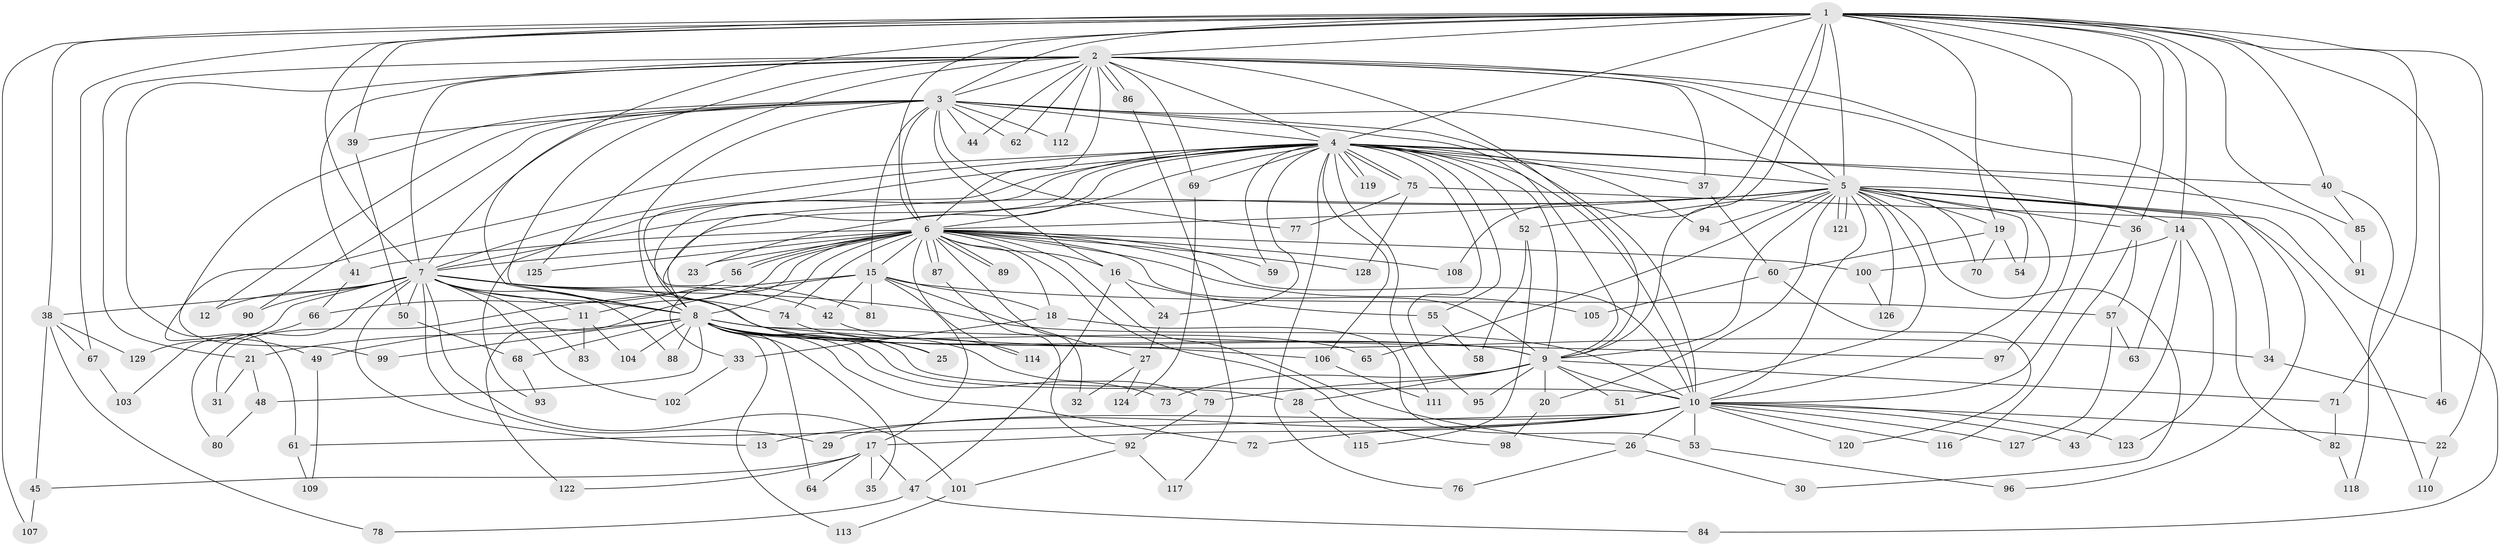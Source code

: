 // coarse degree distribution, {18: 0.012987012987012988, 27: 0.012987012987012988, 33: 0.012987012987012988, 24: 0.012987012987012988, 28: 0.012987012987012988, 20: 0.012987012987012988, 14: 0.012987012987012988, 17: 0.012987012987012988, 5: 0.07792207792207792, 2: 0.42857142857142855, 7: 0.012987012987012988, 4: 0.11688311688311688, 3: 0.24675324675324675, 1: 0.012987012987012988}
// Generated by graph-tools (version 1.1) at 2025/17/03/04/25 18:17:46]
// undirected, 129 vertices, 283 edges
graph export_dot {
graph [start="1"]
  node [color=gray90,style=filled];
  1;
  2;
  3;
  4;
  5;
  6;
  7;
  8;
  9;
  10;
  11;
  12;
  13;
  14;
  15;
  16;
  17;
  18;
  19;
  20;
  21;
  22;
  23;
  24;
  25;
  26;
  27;
  28;
  29;
  30;
  31;
  32;
  33;
  34;
  35;
  36;
  37;
  38;
  39;
  40;
  41;
  42;
  43;
  44;
  45;
  46;
  47;
  48;
  49;
  50;
  51;
  52;
  53;
  54;
  55;
  56;
  57;
  58;
  59;
  60;
  61;
  62;
  63;
  64;
  65;
  66;
  67;
  68;
  69;
  70;
  71;
  72;
  73;
  74;
  75;
  76;
  77;
  78;
  79;
  80;
  81;
  82;
  83;
  84;
  85;
  86;
  87;
  88;
  89;
  90;
  91;
  92;
  93;
  94;
  95;
  96;
  97;
  98;
  99;
  100;
  101;
  102;
  103;
  104;
  105;
  106;
  107;
  108;
  109;
  110;
  111;
  112;
  113;
  114;
  115;
  116;
  117;
  118;
  119;
  120;
  121;
  122;
  123;
  124;
  125;
  126;
  127;
  128;
  129;
  1 -- 2;
  1 -- 3;
  1 -- 4;
  1 -- 5;
  1 -- 6;
  1 -- 7;
  1 -- 8;
  1 -- 9;
  1 -- 10;
  1 -- 14;
  1 -- 19;
  1 -- 22;
  1 -- 36;
  1 -- 38;
  1 -- 39;
  1 -- 40;
  1 -- 46;
  1 -- 67;
  1 -- 71;
  1 -- 85;
  1 -- 97;
  1 -- 107;
  1 -- 108;
  2 -- 3;
  2 -- 4;
  2 -- 5;
  2 -- 6;
  2 -- 7;
  2 -- 8;
  2 -- 9;
  2 -- 10;
  2 -- 21;
  2 -- 37;
  2 -- 41;
  2 -- 44;
  2 -- 61;
  2 -- 62;
  2 -- 69;
  2 -- 86;
  2 -- 86;
  2 -- 96;
  2 -- 112;
  2 -- 125;
  3 -- 4;
  3 -- 5;
  3 -- 6;
  3 -- 7;
  3 -- 8;
  3 -- 9;
  3 -- 10;
  3 -- 12;
  3 -- 15;
  3 -- 16;
  3 -- 39;
  3 -- 44;
  3 -- 62;
  3 -- 77;
  3 -- 90;
  3 -- 99;
  3 -- 112;
  4 -- 5;
  4 -- 6;
  4 -- 7;
  4 -- 8;
  4 -- 9;
  4 -- 10;
  4 -- 23;
  4 -- 24;
  4 -- 25;
  4 -- 37;
  4 -- 40;
  4 -- 49;
  4 -- 52;
  4 -- 55;
  4 -- 59;
  4 -- 69;
  4 -- 75;
  4 -- 75;
  4 -- 76;
  4 -- 81;
  4 -- 91;
  4 -- 93;
  4 -- 94;
  4 -- 95;
  4 -- 106;
  4 -- 111;
  4 -- 119;
  4 -- 119;
  5 -- 6;
  5 -- 7;
  5 -- 8;
  5 -- 9;
  5 -- 10;
  5 -- 14;
  5 -- 19;
  5 -- 20;
  5 -- 30;
  5 -- 34;
  5 -- 36;
  5 -- 51;
  5 -- 52;
  5 -- 54;
  5 -- 65;
  5 -- 70;
  5 -- 84;
  5 -- 94;
  5 -- 110;
  5 -- 121;
  5 -- 121;
  5 -- 126;
  6 -- 7;
  6 -- 8;
  6 -- 9;
  6 -- 10;
  6 -- 11;
  6 -- 15;
  6 -- 16;
  6 -- 18;
  6 -- 23;
  6 -- 26;
  6 -- 32;
  6 -- 33;
  6 -- 41;
  6 -- 56;
  6 -- 56;
  6 -- 59;
  6 -- 74;
  6 -- 87;
  6 -- 87;
  6 -- 89;
  6 -- 89;
  6 -- 98;
  6 -- 100;
  6 -- 105;
  6 -- 108;
  6 -- 114;
  6 -- 125;
  6 -- 128;
  7 -- 8;
  7 -- 9;
  7 -- 10;
  7 -- 11;
  7 -- 12;
  7 -- 13;
  7 -- 29;
  7 -- 38;
  7 -- 42;
  7 -- 50;
  7 -- 74;
  7 -- 80;
  7 -- 83;
  7 -- 88;
  7 -- 90;
  7 -- 101;
  7 -- 102;
  7 -- 129;
  8 -- 9;
  8 -- 10;
  8 -- 21;
  8 -- 25;
  8 -- 28;
  8 -- 34;
  8 -- 35;
  8 -- 48;
  8 -- 64;
  8 -- 65;
  8 -- 68;
  8 -- 72;
  8 -- 73;
  8 -- 88;
  8 -- 97;
  8 -- 99;
  8 -- 104;
  8 -- 106;
  8 -- 113;
  9 -- 10;
  9 -- 20;
  9 -- 28;
  9 -- 51;
  9 -- 71;
  9 -- 73;
  9 -- 79;
  9 -- 95;
  10 -- 13;
  10 -- 17;
  10 -- 22;
  10 -- 26;
  10 -- 29;
  10 -- 43;
  10 -- 53;
  10 -- 61;
  10 -- 72;
  10 -- 116;
  10 -- 120;
  10 -- 123;
  10 -- 127;
  11 -- 49;
  11 -- 83;
  11 -- 104;
  14 -- 43;
  14 -- 63;
  14 -- 100;
  14 -- 123;
  15 -- 17;
  15 -- 18;
  15 -- 27;
  15 -- 31;
  15 -- 42;
  15 -- 57;
  15 -- 81;
  15 -- 122;
  16 -- 24;
  16 -- 47;
  16 -- 55;
  17 -- 35;
  17 -- 45;
  17 -- 47;
  17 -- 64;
  17 -- 122;
  18 -- 33;
  18 -- 53;
  19 -- 54;
  19 -- 60;
  19 -- 70;
  20 -- 98;
  21 -- 31;
  21 -- 48;
  22 -- 110;
  24 -- 27;
  26 -- 30;
  26 -- 76;
  27 -- 32;
  27 -- 124;
  28 -- 115;
  33 -- 102;
  34 -- 46;
  36 -- 57;
  36 -- 116;
  37 -- 60;
  38 -- 45;
  38 -- 67;
  38 -- 78;
  38 -- 129;
  39 -- 50;
  40 -- 85;
  40 -- 118;
  41 -- 66;
  42 -- 114;
  45 -- 107;
  47 -- 78;
  47 -- 84;
  48 -- 80;
  49 -- 109;
  50 -- 68;
  52 -- 58;
  52 -- 115;
  53 -- 96;
  55 -- 58;
  56 -- 66;
  57 -- 63;
  57 -- 127;
  60 -- 105;
  60 -- 120;
  61 -- 109;
  66 -- 103;
  67 -- 103;
  68 -- 93;
  69 -- 124;
  71 -- 82;
  74 -- 79;
  75 -- 77;
  75 -- 82;
  75 -- 128;
  79 -- 92;
  82 -- 118;
  85 -- 91;
  86 -- 117;
  87 -- 92;
  92 -- 101;
  92 -- 117;
  100 -- 126;
  101 -- 113;
  106 -- 111;
}
